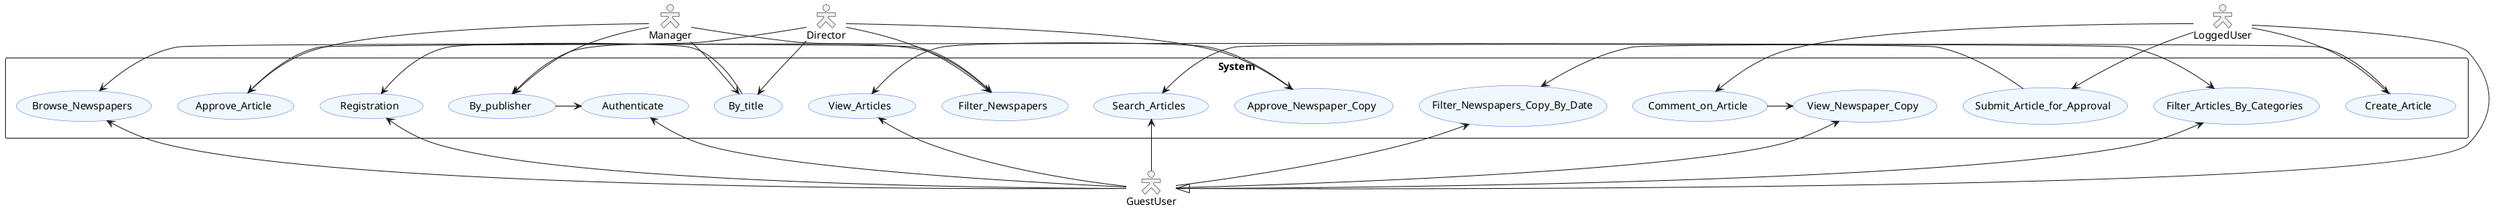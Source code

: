 @startuml useCaseDiagram
skinparam actorStyle Hollow
skinparam actorBorderColor black
skinparam actorFontColor black
skinparam useCaseBackgroundColor AliceBlue
skinparam useCaseBorderColor RoyalBlue
skinparam useCaseFontColor black
skinparam useCaseFontSize 14

actor GuestUser
actor LoggedUser
actor Manager
actor Director

rectangle System {
  usecase Authenticate
  usecase Registration
  usecase Browse_Newspapers
  usecase View_Articles
  usecase Filter_Articles_By_Categories
  usecase View_Newspaper_Copy
  usecase Search_Articles
  usecase Filter_Newspapers_Copy_By_Date
  usecase Create_Article
  usecase Submit_Article_for_Approval
  usecase Comment_on_Article
  usecase Approve_Article
  usecase Approve_Newspaper_Copy
  usecase Filter_Newspapers
  usecase By_title
  usecase By_publisher
}

' General Use Cases
GuestUser -up-> Authenticate
GuestUser -up-> Registration
GuestUser -up-> Browse_Newspapers
GuestUser -up-> View_Articles
GuestUser -up-> Filter_Articles_By_Categories
GuestUser -up-> View_Newspaper_Copy
GuestUser -up-> Search_Articles
GuestUser -up-> Filter_Newspapers_Copy_By_Date

' User Specific Use Cases
LoggedUser --|> GuestUser
LoggedUser -down-> Create_Article
LoggedUser -down-> Submit_Article_for_Approval
LoggedUser -down-> Comment_on_Article

' Manager & Director Use Cases
Manager -down-> Approve_Article
Manager -down-> Filter_Newspapers
Manager -down-> By_title
Manager -down-> By_publisher

Director -down-> Approve_Newspaper_Copy
Director -down-> Filter_Newspapers
Director -down-> By_title
Director -down-> By_publisher

' Formatting for columns
Create_Article -left-> Filter_Newspapers_Copy_By_Date
Submit_Article_for_Approval -left-> Search_Articles
Comment_on_Article -left-> View_Newspaper_Copy
Approve_Article -left-> Filter_Articles_By_Categories
Approve_Newspaper_Copy -left-> View_Articles
Filter_Newspapers -left-> Browse_Newspapers
By_title -left-> Registration
By_publisher -left-> Authenticate

@enduml
